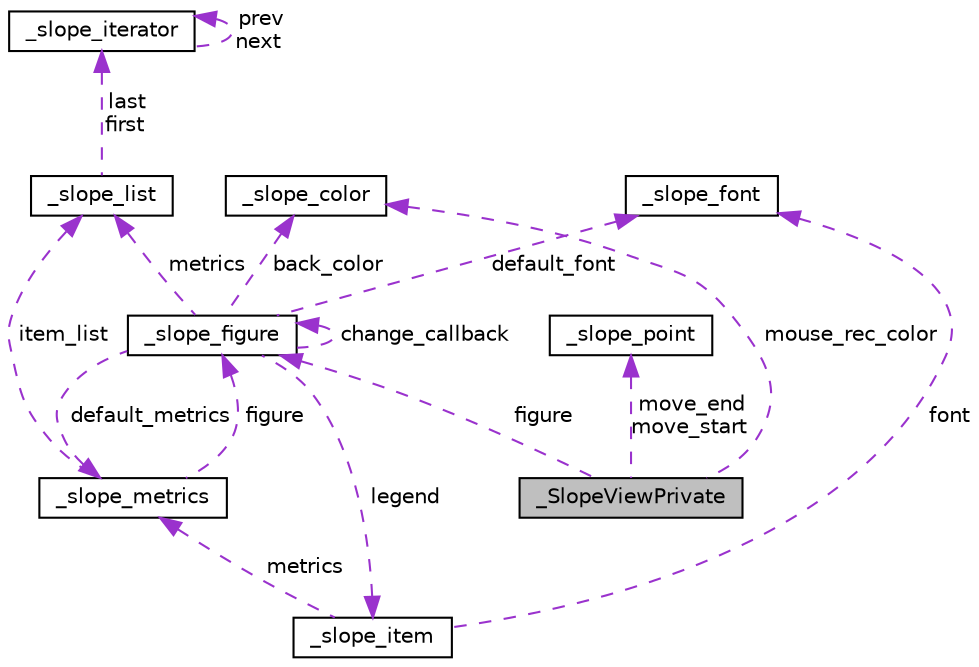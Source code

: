 digraph "_SlopeViewPrivate"
{
  edge [fontname="Helvetica",fontsize="10",labelfontname="Helvetica",labelfontsize="10"];
  node [fontname="Helvetica",fontsize="10",shape=record];
  Node1 [label="_SlopeViewPrivate",height=0.2,width=0.4,color="black", fillcolor="grey75", style="filled", fontcolor="black"];
  Node2 -> Node1 [dir="back",color="darkorchid3",fontsize="10",style="dashed",label=" figure" ,fontname="Helvetica"];
  Node2 [label="_slope_figure",height=0.2,width=0.4,color="black", fillcolor="white", style="filled",URL="$struct__slope__figure.html"];
  Node3 -> Node2 [dir="back",color="darkorchid3",fontsize="10",style="dashed",label=" metrics" ,fontname="Helvetica"];
  Node3 [label="_slope_list",height=0.2,width=0.4,color="black", fillcolor="white", style="filled",URL="$struct__slope__list.html"];
  Node4 -> Node3 [dir="back",color="darkorchid3",fontsize="10",style="dashed",label=" last\nfirst" ,fontname="Helvetica"];
  Node4 [label="_slope_iterator",height=0.2,width=0.4,color="black", fillcolor="white", style="filled",URL="$struct__slope__iterator.html"];
  Node4 -> Node4 [dir="back",color="darkorchid3",fontsize="10",style="dashed",label=" prev\nnext" ,fontname="Helvetica"];
  Node5 -> Node2 [dir="back",color="darkorchid3",fontsize="10",style="dashed",label=" default_metrics" ,fontname="Helvetica"];
  Node5 [label="_slope_metrics",height=0.2,width=0.4,color="black", fillcolor="white", style="filled",URL="$struct__slope__metrics.html"];
  Node3 -> Node5 [dir="back",color="darkorchid3",fontsize="10",style="dashed",label=" item_list" ,fontname="Helvetica"];
  Node2 -> Node5 [dir="back",color="darkorchid3",fontsize="10",style="dashed",label=" figure" ,fontname="Helvetica"];
  Node2 -> Node2 [dir="back",color="darkorchid3",fontsize="10",style="dashed",label=" change_callback" ,fontname="Helvetica"];
  Node6 -> Node2 [dir="back",color="darkorchid3",fontsize="10",style="dashed",label=" legend" ,fontname="Helvetica"];
  Node6 [label="_slope_item",height=0.2,width=0.4,color="black", fillcolor="white", style="filled",URL="$struct__slope__item.html"];
  Node5 -> Node6 [dir="back",color="darkorchid3",fontsize="10",style="dashed",label=" metrics" ,fontname="Helvetica"];
  Node7 -> Node6 [dir="back",color="darkorchid3",fontsize="10",style="dashed",label=" font" ,fontname="Helvetica"];
  Node7 [label="_slope_font",height=0.2,width=0.4,color="black", fillcolor="white", style="filled",URL="$struct__slope__font.html",tooltip="A font descriptor interface for cairo toy api or pango. "];
  Node8 -> Node2 [dir="back",color="darkorchid3",fontsize="10",style="dashed",label=" back_color" ,fontname="Helvetica"];
  Node8 [label="_slope_color",height=0.2,width=0.4,color="black", fillcolor="white", style="filled",URL="$struct__slope__color.html"];
  Node7 -> Node2 [dir="back",color="darkorchid3",fontsize="10",style="dashed",label=" default_font" ,fontname="Helvetica"];
  Node8 -> Node1 [dir="back",color="darkorchid3",fontsize="10",style="dashed",label=" mouse_rec_color" ,fontname="Helvetica"];
  Node9 -> Node1 [dir="back",color="darkorchid3",fontsize="10",style="dashed",label=" move_end\nmove_start" ,fontname="Helvetica"];
  Node9 [label="_slope_point",height=0.2,width=0.4,color="black", fillcolor="white", style="filled",URL="$struct__slope__point.html"];
}

